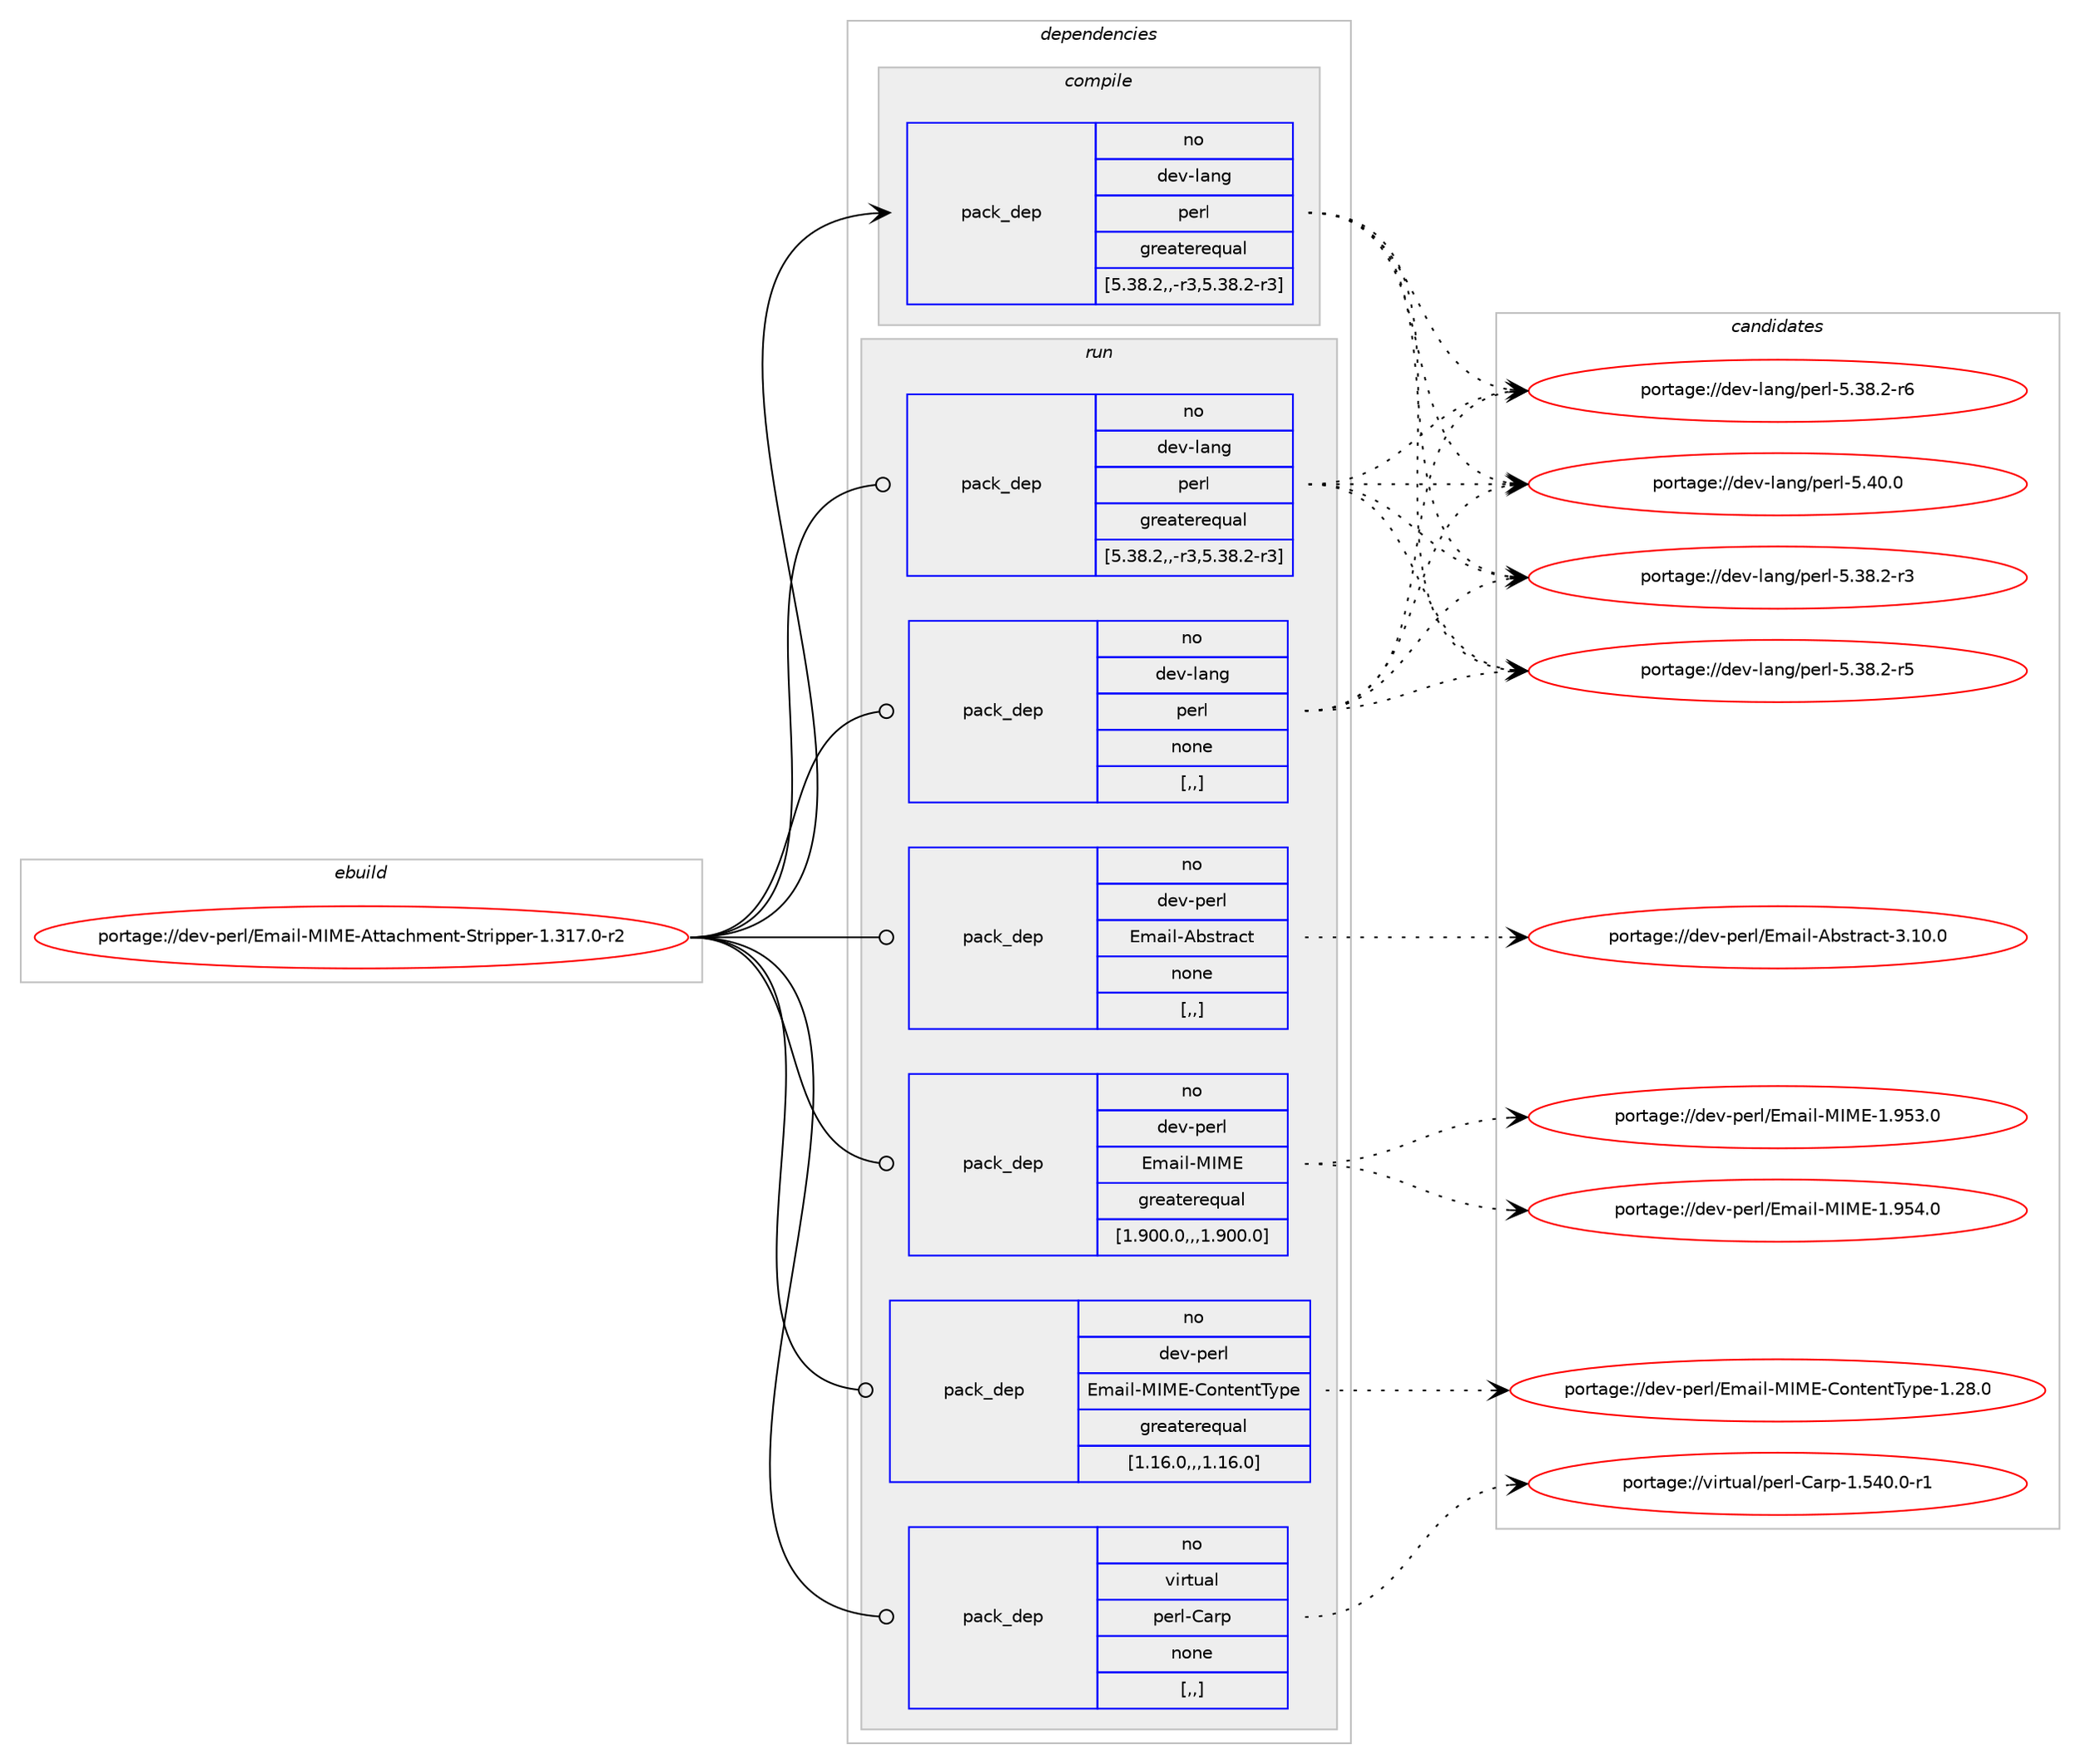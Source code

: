 digraph prolog {

# *************
# Graph options
# *************

newrank=true;
concentrate=true;
compound=true;
graph [rankdir=LR,fontname=Helvetica,fontsize=10,ranksep=1.5];#, ranksep=2.5, nodesep=0.2];
edge  [arrowhead=vee];
node  [fontname=Helvetica,fontsize=10];

# **********
# The ebuild
# **********

subgraph cluster_leftcol {
color=gray;
rank=same;
label=<<i>ebuild</i>>;
id [label="portage://dev-perl/Email-MIME-Attachment-Stripper-1.317.0-r2", color=red, width=4, href="../dev-perl/Email-MIME-Attachment-Stripper-1.317.0-r2.svg"];
}

# ****************
# The dependencies
# ****************

subgraph cluster_midcol {
color=gray;
label=<<i>dependencies</i>>;
subgraph cluster_compile {
fillcolor="#eeeeee";
style=filled;
label=<<i>compile</i>>;
subgraph pack96242 {
dependency126374 [label=<<TABLE BORDER="0" CELLBORDER="1" CELLSPACING="0" CELLPADDING="4" WIDTH="220"><TR><TD ROWSPAN="6" CELLPADDING="30">pack_dep</TD></TR><TR><TD WIDTH="110">no</TD></TR><TR><TD>dev-lang</TD></TR><TR><TD>perl</TD></TR><TR><TD>greaterequal</TD></TR><TR><TD>[5.38.2,,-r3,5.38.2-r3]</TD></TR></TABLE>>, shape=none, color=blue];
}
id:e -> dependency126374:w [weight=20,style="solid",arrowhead="vee"];
}
subgraph cluster_compileandrun {
fillcolor="#eeeeee";
style=filled;
label=<<i>compile and run</i>>;
}
subgraph cluster_run {
fillcolor="#eeeeee";
style=filled;
label=<<i>run</i>>;
subgraph pack96243 {
dependency126375 [label=<<TABLE BORDER="0" CELLBORDER="1" CELLSPACING="0" CELLPADDING="4" WIDTH="220"><TR><TD ROWSPAN="6" CELLPADDING="30">pack_dep</TD></TR><TR><TD WIDTH="110">no</TD></TR><TR><TD>dev-lang</TD></TR><TR><TD>perl</TD></TR><TR><TD>greaterequal</TD></TR><TR><TD>[5.38.2,,-r3,5.38.2-r3]</TD></TR></TABLE>>, shape=none, color=blue];
}
id:e -> dependency126375:w [weight=20,style="solid",arrowhead="odot"];
subgraph pack96244 {
dependency126376 [label=<<TABLE BORDER="0" CELLBORDER="1" CELLSPACING="0" CELLPADDING="4" WIDTH="220"><TR><TD ROWSPAN="6" CELLPADDING="30">pack_dep</TD></TR><TR><TD WIDTH="110">no</TD></TR><TR><TD>dev-lang</TD></TR><TR><TD>perl</TD></TR><TR><TD>none</TD></TR><TR><TD>[,,]</TD></TR></TABLE>>, shape=none, color=blue];
}
id:e -> dependency126376:w [weight=20,style="solid",arrowhead="odot"];
subgraph pack96245 {
dependency126377 [label=<<TABLE BORDER="0" CELLBORDER="1" CELLSPACING="0" CELLPADDING="4" WIDTH="220"><TR><TD ROWSPAN="6" CELLPADDING="30">pack_dep</TD></TR><TR><TD WIDTH="110">no</TD></TR><TR><TD>dev-perl</TD></TR><TR><TD>Email-Abstract</TD></TR><TR><TD>none</TD></TR><TR><TD>[,,]</TD></TR></TABLE>>, shape=none, color=blue];
}
id:e -> dependency126377:w [weight=20,style="solid",arrowhead="odot"];
subgraph pack96246 {
dependency126378 [label=<<TABLE BORDER="0" CELLBORDER="1" CELLSPACING="0" CELLPADDING="4" WIDTH="220"><TR><TD ROWSPAN="6" CELLPADDING="30">pack_dep</TD></TR><TR><TD WIDTH="110">no</TD></TR><TR><TD>dev-perl</TD></TR><TR><TD>Email-MIME</TD></TR><TR><TD>greaterequal</TD></TR><TR><TD>[1.900.0,,,1.900.0]</TD></TR></TABLE>>, shape=none, color=blue];
}
id:e -> dependency126378:w [weight=20,style="solid",arrowhead="odot"];
subgraph pack96247 {
dependency126379 [label=<<TABLE BORDER="0" CELLBORDER="1" CELLSPACING="0" CELLPADDING="4" WIDTH="220"><TR><TD ROWSPAN="6" CELLPADDING="30">pack_dep</TD></TR><TR><TD WIDTH="110">no</TD></TR><TR><TD>dev-perl</TD></TR><TR><TD>Email-MIME-ContentType</TD></TR><TR><TD>greaterequal</TD></TR><TR><TD>[1.16.0,,,1.16.0]</TD></TR></TABLE>>, shape=none, color=blue];
}
id:e -> dependency126379:w [weight=20,style="solid",arrowhead="odot"];
subgraph pack96248 {
dependency126380 [label=<<TABLE BORDER="0" CELLBORDER="1" CELLSPACING="0" CELLPADDING="4" WIDTH="220"><TR><TD ROWSPAN="6" CELLPADDING="30">pack_dep</TD></TR><TR><TD WIDTH="110">no</TD></TR><TR><TD>virtual</TD></TR><TR><TD>perl-Carp</TD></TR><TR><TD>none</TD></TR><TR><TD>[,,]</TD></TR></TABLE>>, shape=none, color=blue];
}
id:e -> dependency126380:w [weight=20,style="solid",arrowhead="odot"];
}
}

# **************
# The candidates
# **************

subgraph cluster_choices {
rank=same;
color=gray;
label=<<i>candidates</i>>;

subgraph choice96242 {
color=black;
nodesep=1;
choice100101118451089711010347112101114108455346515646504511451 [label="portage://dev-lang/perl-5.38.2-r3", color=red, width=4,href="../dev-lang/perl-5.38.2-r3.svg"];
choice100101118451089711010347112101114108455346515646504511453 [label="portage://dev-lang/perl-5.38.2-r5", color=red, width=4,href="../dev-lang/perl-5.38.2-r5.svg"];
choice100101118451089711010347112101114108455346515646504511454 [label="portage://dev-lang/perl-5.38.2-r6", color=red, width=4,href="../dev-lang/perl-5.38.2-r6.svg"];
choice10010111845108971101034711210111410845534652484648 [label="portage://dev-lang/perl-5.40.0", color=red, width=4,href="../dev-lang/perl-5.40.0.svg"];
dependency126374:e -> choice100101118451089711010347112101114108455346515646504511451:w [style=dotted,weight="100"];
dependency126374:e -> choice100101118451089711010347112101114108455346515646504511453:w [style=dotted,weight="100"];
dependency126374:e -> choice100101118451089711010347112101114108455346515646504511454:w [style=dotted,weight="100"];
dependency126374:e -> choice10010111845108971101034711210111410845534652484648:w [style=dotted,weight="100"];
}
subgraph choice96243 {
color=black;
nodesep=1;
choice100101118451089711010347112101114108455346515646504511451 [label="portage://dev-lang/perl-5.38.2-r3", color=red, width=4,href="../dev-lang/perl-5.38.2-r3.svg"];
choice100101118451089711010347112101114108455346515646504511453 [label="portage://dev-lang/perl-5.38.2-r5", color=red, width=4,href="../dev-lang/perl-5.38.2-r5.svg"];
choice100101118451089711010347112101114108455346515646504511454 [label="portage://dev-lang/perl-5.38.2-r6", color=red, width=4,href="../dev-lang/perl-5.38.2-r6.svg"];
choice10010111845108971101034711210111410845534652484648 [label="portage://dev-lang/perl-5.40.0", color=red, width=4,href="../dev-lang/perl-5.40.0.svg"];
dependency126375:e -> choice100101118451089711010347112101114108455346515646504511451:w [style=dotted,weight="100"];
dependency126375:e -> choice100101118451089711010347112101114108455346515646504511453:w [style=dotted,weight="100"];
dependency126375:e -> choice100101118451089711010347112101114108455346515646504511454:w [style=dotted,weight="100"];
dependency126375:e -> choice10010111845108971101034711210111410845534652484648:w [style=dotted,weight="100"];
}
subgraph choice96244 {
color=black;
nodesep=1;
choice100101118451089711010347112101114108455346515646504511451 [label="portage://dev-lang/perl-5.38.2-r3", color=red, width=4,href="../dev-lang/perl-5.38.2-r3.svg"];
choice100101118451089711010347112101114108455346515646504511453 [label="portage://dev-lang/perl-5.38.2-r5", color=red, width=4,href="../dev-lang/perl-5.38.2-r5.svg"];
choice100101118451089711010347112101114108455346515646504511454 [label="portage://dev-lang/perl-5.38.2-r6", color=red, width=4,href="../dev-lang/perl-5.38.2-r6.svg"];
choice10010111845108971101034711210111410845534652484648 [label="portage://dev-lang/perl-5.40.0", color=red, width=4,href="../dev-lang/perl-5.40.0.svg"];
dependency126376:e -> choice100101118451089711010347112101114108455346515646504511451:w [style=dotted,weight="100"];
dependency126376:e -> choice100101118451089711010347112101114108455346515646504511453:w [style=dotted,weight="100"];
dependency126376:e -> choice100101118451089711010347112101114108455346515646504511454:w [style=dotted,weight="100"];
dependency126376:e -> choice10010111845108971101034711210111410845534652484648:w [style=dotted,weight="100"];
}
subgraph choice96245 {
color=black;
nodesep=1;
choice10010111845112101114108476910997105108456598115116114979911645514649484648 [label="portage://dev-perl/Email-Abstract-3.10.0", color=red, width=4,href="../dev-perl/Email-Abstract-3.10.0.svg"];
dependency126377:e -> choice10010111845112101114108476910997105108456598115116114979911645514649484648:w [style=dotted,weight="100"];
}
subgraph choice96246 {
color=black;
nodesep=1;
choice1001011184511210111410847691099710510845777377694549465753514648 [label="portage://dev-perl/Email-MIME-1.953.0", color=red, width=4,href="../dev-perl/Email-MIME-1.953.0.svg"];
choice1001011184511210111410847691099710510845777377694549465753524648 [label="portage://dev-perl/Email-MIME-1.954.0", color=red, width=4,href="../dev-perl/Email-MIME-1.954.0.svg"];
dependency126378:e -> choice1001011184511210111410847691099710510845777377694549465753514648:w [style=dotted,weight="100"];
dependency126378:e -> choice1001011184511210111410847691099710510845777377694549465753524648:w [style=dotted,weight="100"];
}
subgraph choice96247 {
color=black;
nodesep=1;
choice10010111845112101114108476910997105108457773776945671111101161011101168412111210145494650564648 [label="portage://dev-perl/Email-MIME-ContentType-1.28.0", color=red, width=4,href="../dev-perl/Email-MIME-ContentType-1.28.0.svg"];
dependency126379:e -> choice10010111845112101114108476910997105108457773776945671111101161011101168412111210145494650564648:w [style=dotted,weight="100"];
}
subgraph choice96248 {
color=black;
nodesep=1;
choice118105114116117971084711210111410845679711411245494653524846484511449 [label="portage://virtual/perl-Carp-1.540.0-r1", color=red, width=4,href="../virtual/perl-Carp-1.540.0-r1.svg"];
dependency126380:e -> choice118105114116117971084711210111410845679711411245494653524846484511449:w [style=dotted,weight="100"];
}
}

}

